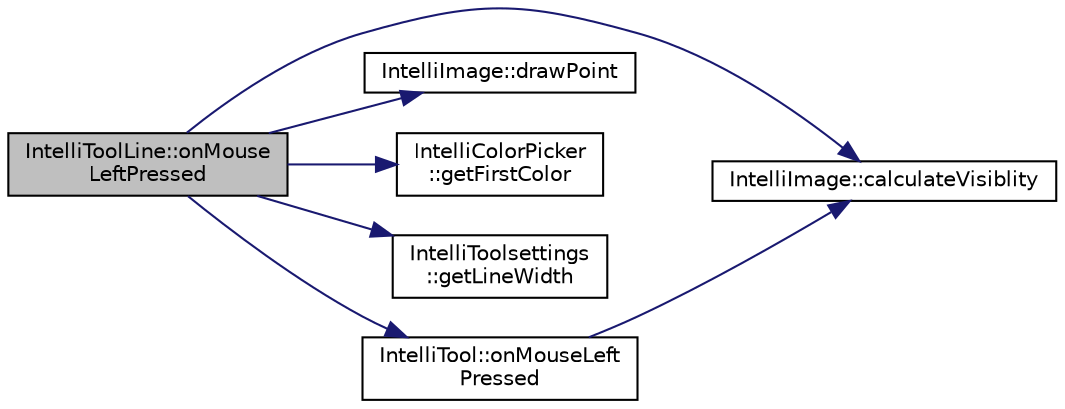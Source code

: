 digraph "IntelliToolLine::onMouseLeftPressed"
{
 // LATEX_PDF_SIZE
  edge [fontname="Helvetica",fontsize="10",labelfontname="Helvetica",labelfontsize="10"];
  node [fontname="Helvetica",fontsize="10",shape=record];
  rankdir="LR";
  Node1 [label="IntelliToolLine::onMouse\lLeftPressed",height=0.2,width=0.4,color="black", fillcolor="grey75", style="filled", fontcolor="black",tooltip="A function managing the left click pressed of a mouse. Sets the starting point of the line."];
  Node1 -> Node2 [color="midnightblue",fontsize="10",style="solid",fontname="Helvetica"];
  Node2 [label="IntelliImage::calculateVisiblity",height=0.2,width=0.4,color="black", fillcolor="white", style="filled",URL="$class_intelli_image.html#aebbced93f4744fad81b7f141b21f4ab2",tooltip="An abstract function that calculates the visiblity of the Image data if needed."];
  Node1 -> Node3 [color="midnightblue",fontsize="10",style="solid",fontname="Helvetica"];
  Node3 [label="IntelliImage::drawPoint",height=0.2,width=0.4,color="black", fillcolor="white", style="filled",URL="$class_intelli_image.html#a2e787f1b333b59401643936ebb3dcfe1",tooltip="A."];
  Node1 -> Node4 [color="midnightblue",fontsize="10",style="solid",fontname="Helvetica"];
  Node4 [label="IntelliColorPicker\l::getFirstColor",height=0.2,width=0.4,color="black", fillcolor="white", style="filled",URL="$class_intelli_color_picker.html#aae2eb27b928fe9388b9398b0556303b7",tooltip="A function to read the primary selected color."];
  Node1 -> Node5 [color="midnightblue",fontsize="10",style="solid",fontname="Helvetica"];
  Node5 [label="IntelliToolsettings\l::getLineWidth",height=0.2,width=0.4,color="black", fillcolor="white", style="filled",URL="$class_intelli_toolsettings.html#a68528dd3bad8f39ba19fa6b12a4e415a",tooltip=" "];
  Node1 -> Node6 [color="midnightblue",fontsize="10",style="solid",fontname="Helvetica"];
  Node6 [label="IntelliTool::onMouseLeft\lPressed",height=0.2,width=0.4,color="black", fillcolor="white", style="filled",URL="$class_intelli_tool.html#a34b7ef1dde96b94a0ce450a25ae1778c",tooltip="A function managing the left click Pressed of a Mouse. Resetting the current draw...."];
  Node6 -> Node2 [color="midnightblue",fontsize="10",style="solid",fontname="Helvetica"];
}
